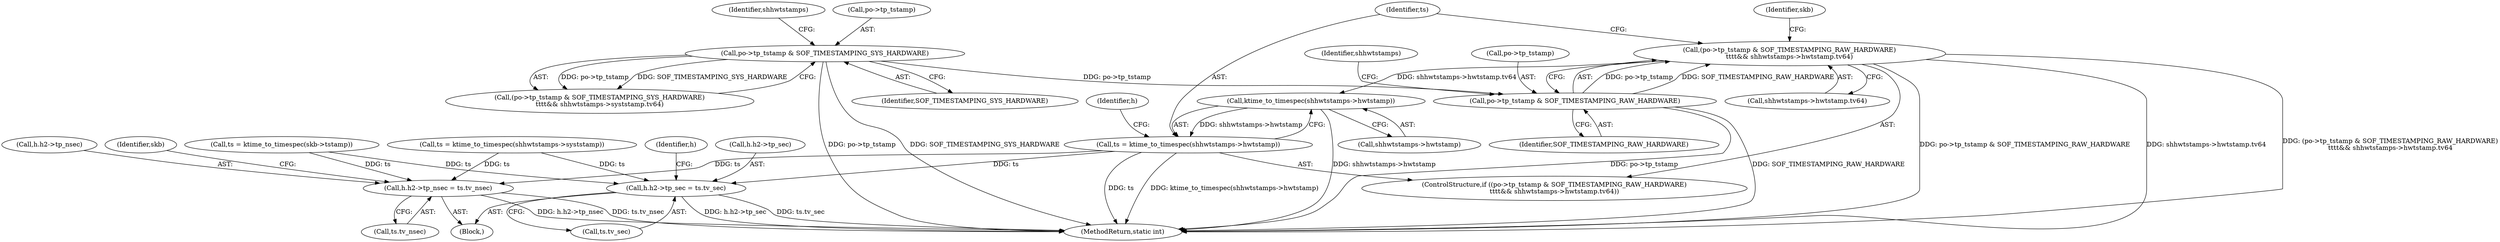 digraph "0_linux_13fcb7bd322164c67926ffe272846d4860196dc6_0@pointer" {
"1000596" [label="(Call,(po->tp_tstamp & SOF_TIMESTAMPING_RAW_HARDWARE)\n\t\t\t\t&& shhwtstamps->hwtstamp.tv64)"];
"1000597" [label="(Call,po->tp_tstamp & SOF_TIMESTAMPING_RAW_HARDWARE)"];
"1000578" [label="(Call,po->tp_tstamp & SOF_TIMESTAMPING_SYS_HARDWARE)"];
"1000609" [label="(Call,ktime_to_timespec(shhwtstamps->hwtstamp))"];
"1000607" [label="(Call,ts = ktime_to_timespec(shhwtstamps->hwtstamp))"];
"1000630" [label="(Call,h.h2->tp_sec = ts.tv_sec)"];
"1000639" [label="(Call,h.h2->tp_nsec = ts.tv_nsec)"];
"1000433" [label="(Block,)"];
"1000650" [label="(Identifier,skb)"];
"1000620" [label="(Call,ts = ktime_to_timespec(skb->tstamp))"];
"1000645" [label="(Call,ts.tv_nsec)"];
"1000602" [label="(Call,shhwtstamps->hwtstamp.tv64)"];
"1000630" [label="(Call,h.h2->tp_sec = ts.tv_sec)"];
"1000595" [label="(ControlStructure,if ((po->tp_tstamp & SOF_TIMESTAMPING_RAW_HARDWARE)\n\t\t\t\t&& shhwtstamps->hwtstamp.tv64))"];
"1000604" [label="(Identifier,shhwtstamps)"];
"1000579" [label="(Call,po->tp_tstamp)"];
"1000631" [label="(Call,h.h2->tp_sec)"];
"1000585" [label="(Identifier,shhwtstamps)"];
"1000578" [label="(Call,po->tp_tstamp & SOF_TIMESTAMPING_SYS_HARDWARE)"];
"1000597" [label="(Call,po->tp_tstamp & SOF_TIMESTAMPING_RAW_HARDWARE)"];
"1000588" [label="(Call,ts = ktime_to_timespec(shhwtstamps->syststamp))"];
"1000640" [label="(Call,h.h2->tp_nsec)"];
"1000840" [label="(MethodReturn,static int)"];
"1000639" [label="(Call,h.h2->tp_nsec = ts.tv_nsec)"];
"1000582" [label="(Identifier,SOF_TIMESTAMPING_SYS_HARDWARE)"];
"1000610" [label="(Call,shhwtstamps->hwtstamp)"];
"1000636" [label="(Call,ts.tv_sec)"];
"1000577" [label="(Call,(po->tp_tstamp & SOF_TIMESTAMPING_SYS_HARDWARE)\n\t\t\t\t&& shhwtstamps->syststamp.tv64)"];
"1000607" [label="(Call,ts = ktime_to_timespec(shhwtstamps->hwtstamp))"];
"1000598" [label="(Call,po->tp_tstamp)"];
"1000633" [label="(Identifier,h)"];
"1000617" [label="(Identifier,skb)"];
"1000642" [label="(Identifier,h)"];
"1000596" [label="(Call,(po->tp_tstamp & SOF_TIMESTAMPING_RAW_HARDWARE)\n\t\t\t\t&& shhwtstamps->hwtstamp.tv64)"];
"1000609" [label="(Call,ktime_to_timespec(shhwtstamps->hwtstamp))"];
"1000601" [label="(Identifier,SOF_TIMESTAMPING_RAW_HARDWARE)"];
"1000608" [label="(Identifier,ts)"];
"1000596" -> "1000595"  [label="AST: "];
"1000596" -> "1000597"  [label="CFG: "];
"1000596" -> "1000602"  [label="CFG: "];
"1000597" -> "1000596"  [label="AST: "];
"1000602" -> "1000596"  [label="AST: "];
"1000608" -> "1000596"  [label="CFG: "];
"1000617" -> "1000596"  [label="CFG: "];
"1000596" -> "1000840"  [label="DDG: po->tp_tstamp & SOF_TIMESTAMPING_RAW_HARDWARE"];
"1000596" -> "1000840"  [label="DDG: shhwtstamps->hwtstamp.tv64"];
"1000596" -> "1000840"  [label="DDG: (po->tp_tstamp & SOF_TIMESTAMPING_RAW_HARDWARE)\n\t\t\t\t&& shhwtstamps->hwtstamp.tv64"];
"1000597" -> "1000596"  [label="DDG: po->tp_tstamp"];
"1000597" -> "1000596"  [label="DDG: SOF_TIMESTAMPING_RAW_HARDWARE"];
"1000596" -> "1000609"  [label="DDG: shhwtstamps->hwtstamp.tv64"];
"1000597" -> "1000601"  [label="CFG: "];
"1000598" -> "1000597"  [label="AST: "];
"1000601" -> "1000597"  [label="AST: "];
"1000604" -> "1000597"  [label="CFG: "];
"1000597" -> "1000840"  [label="DDG: po->tp_tstamp"];
"1000597" -> "1000840"  [label="DDG: SOF_TIMESTAMPING_RAW_HARDWARE"];
"1000578" -> "1000597"  [label="DDG: po->tp_tstamp"];
"1000578" -> "1000577"  [label="AST: "];
"1000578" -> "1000582"  [label="CFG: "];
"1000579" -> "1000578"  [label="AST: "];
"1000582" -> "1000578"  [label="AST: "];
"1000585" -> "1000578"  [label="CFG: "];
"1000577" -> "1000578"  [label="CFG: "];
"1000578" -> "1000840"  [label="DDG: po->tp_tstamp"];
"1000578" -> "1000840"  [label="DDG: SOF_TIMESTAMPING_SYS_HARDWARE"];
"1000578" -> "1000577"  [label="DDG: po->tp_tstamp"];
"1000578" -> "1000577"  [label="DDG: SOF_TIMESTAMPING_SYS_HARDWARE"];
"1000609" -> "1000607"  [label="AST: "];
"1000609" -> "1000610"  [label="CFG: "];
"1000610" -> "1000609"  [label="AST: "];
"1000607" -> "1000609"  [label="CFG: "];
"1000609" -> "1000840"  [label="DDG: shhwtstamps->hwtstamp"];
"1000609" -> "1000607"  [label="DDG: shhwtstamps->hwtstamp"];
"1000607" -> "1000595"  [label="AST: "];
"1000608" -> "1000607"  [label="AST: "];
"1000633" -> "1000607"  [label="CFG: "];
"1000607" -> "1000840"  [label="DDG: ts"];
"1000607" -> "1000840"  [label="DDG: ktime_to_timespec(shhwtstamps->hwtstamp)"];
"1000607" -> "1000630"  [label="DDG: ts"];
"1000607" -> "1000639"  [label="DDG: ts"];
"1000630" -> "1000433"  [label="AST: "];
"1000630" -> "1000636"  [label="CFG: "];
"1000631" -> "1000630"  [label="AST: "];
"1000636" -> "1000630"  [label="AST: "];
"1000642" -> "1000630"  [label="CFG: "];
"1000630" -> "1000840"  [label="DDG: h.h2->tp_sec"];
"1000630" -> "1000840"  [label="DDG: ts.tv_sec"];
"1000588" -> "1000630"  [label="DDG: ts"];
"1000620" -> "1000630"  [label="DDG: ts"];
"1000639" -> "1000433"  [label="AST: "];
"1000639" -> "1000645"  [label="CFG: "];
"1000640" -> "1000639"  [label="AST: "];
"1000645" -> "1000639"  [label="AST: "];
"1000650" -> "1000639"  [label="CFG: "];
"1000639" -> "1000840"  [label="DDG: h.h2->tp_nsec"];
"1000639" -> "1000840"  [label="DDG: ts.tv_nsec"];
"1000588" -> "1000639"  [label="DDG: ts"];
"1000620" -> "1000639"  [label="DDG: ts"];
}
